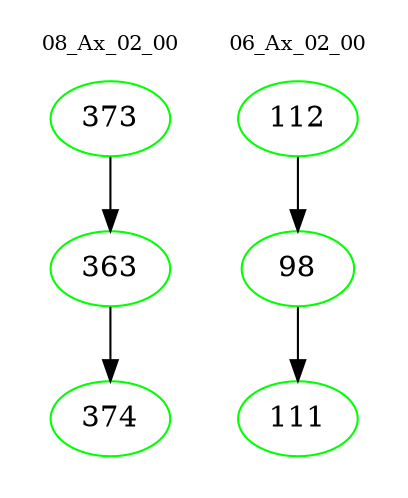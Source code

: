 digraph{
subgraph cluster_0 {
color = white
label = "08_Ax_02_00";
fontsize=10;
T0_373 [label="373", color="green"]
T0_373 -> T0_363 [color="black"]
T0_363 [label="363", color="green"]
T0_363 -> T0_374 [color="black"]
T0_374 [label="374", color="green"]
}
subgraph cluster_1 {
color = white
label = "06_Ax_02_00";
fontsize=10;
T1_112 [label="112", color="green"]
T1_112 -> T1_98 [color="black"]
T1_98 [label="98", color="green"]
T1_98 -> T1_111 [color="black"]
T1_111 [label="111", color="green"]
}
}
